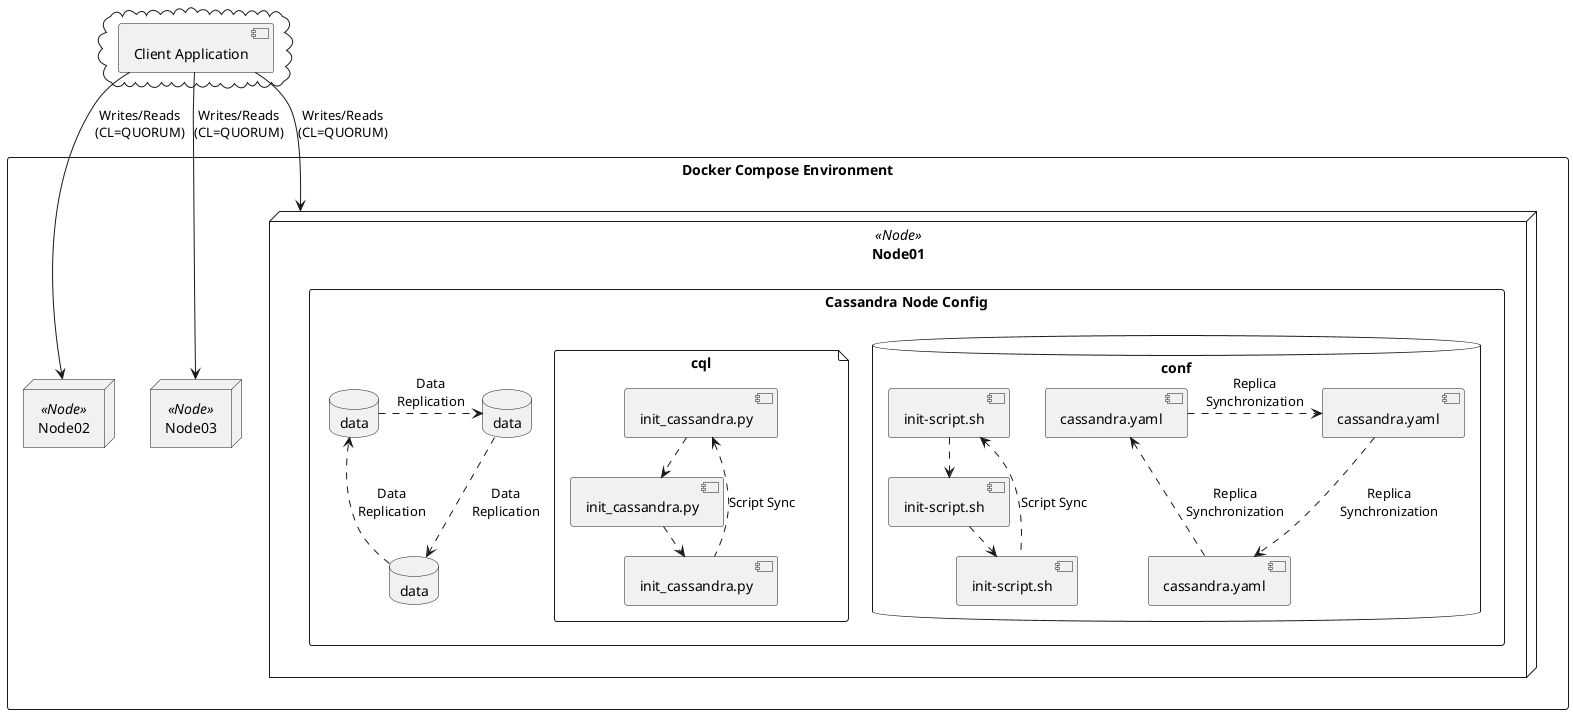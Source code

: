 @startuml
!define NodeColor lightblue
!define ServiceColor lightgreen
skinparam rectangle {
  BackgroundColor<<Node>> NodeColor
  BackgroundColor<<Service>> ServiceColor
}

rectangle "Docker Compose Environment" {
  node "Node01" as N1 <<Node>> {
    rectangle "Cassandra Node Config" {
      database "conf" {
        [cassandra.yaml] as CY1
        [init-script.sh] as IS1
      }
      file "cql" {
        [init_cassandra.py] as IC1
      }
      database "data" as D1
    }
  }
  node "Node02" as N2 <<Node>> {
    rectangle "Cassandra Node Config" {
      database "conf" {
        [cassandra.yaml] as CY2
        [init-script.sh] as IS2
      }
      file "cql" {
        [init_cassandra.py] as IC2
      }
      database "data" as D2
    }
  }
  node "Node03" as N3 <<Node>> {
    rectangle "Cassandra Node Config" {
      database "conf" {
        [cassandra.yaml] as CY3
        [init-script.sh] as IS3
      }
      file "cql" {
        [init_cassandra.py] as IC3
      }
      database "data" as D3
    }
  }

  CY1 .down.> CY2 : Replica\nSynchronization
  CY2 .down.> CY3 : Replica\nSynchronization
  CY3 .right.> CY1 : Replica\nSynchronization

  D1 .down.> D2 : Data\nReplication
  D2 .down.> D3 : Data\nReplication
  D3 .right.> D1 : Data\nReplication

  IC1 .right.> IC2 : Script Sync
  IC2 .right.> IC3 : Script Sync
  IC3 .up.> IC1 : Script Sync

  IS1 .right.> IS2 : Script Sync
  IS2 .right.> IS3 : Script Sync
  IS3 .up.> IS1 : Script Sync
}

cloud {
  [Client Application] as Client
}

Client -down-> N1 : Writes/Reads\n(CL=QUORUM)
Client -down-> N2 : Writes/Reads\n(CL=QUORUM)
Client -down-> N3 : Writes/Reads\n(CL=QUORUM)

@enduml
